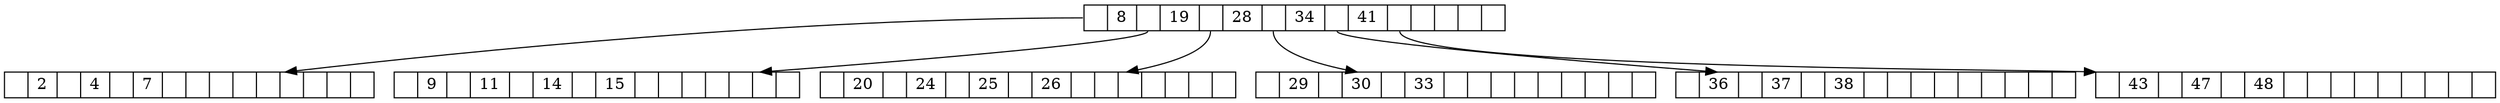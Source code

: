// 5,23,10,18,13,39,50,21,45,6,44,49,16,35,42,1,3,32,12,31,27,22,17,40,46,8,20,14,26,37,48,30,41,28,11,36,15,43,33,24,25,34,2,47,38,4,9,7,29,19,
digraph g {
node [shape = record,height=.1];
node0[label = "<f0>|8|<f1>|19|<f2>|28|<f3>|34|<f4>|41|<f5>||<f6>||<f7>"];
node1[label = "<f0>|2|<f1>|4|<f2>|7|<f3>||<f4>||<f5>||<f6>||<f7>"];
node0:f0 -> node1;
node2[label = "<f0>|9|<f1>|11|<f2>|14|<f3>|15|<f4>||<f5>||<f6>||<f7>"];
node0:f1 -> node2;
node3[label = "<f0>|20|<f1>|24|<f2>|25|<f3>|26|<f4>||<f5>||<f6>||<f7>"];
node0:f2 -> node3;
node4[label = "<f0>|29|<f1>|30|<f2>|33|<f3>||<f4>||<f5>||<f6>||<f7>"];
node0:f3 -> node4;
node5[label = "<f0>|36|<f1>|37|<f2>|38|<f3>||<f4>||<f5>||<f6>||<f7>"];
node0:f4 -> node5;
node6[label = "<f0>|43|<f1>|47|<f2>|48|<f3>||<f4>||<f5>||<f6>||<f7>"];
node0:f5 -> node6;
}
